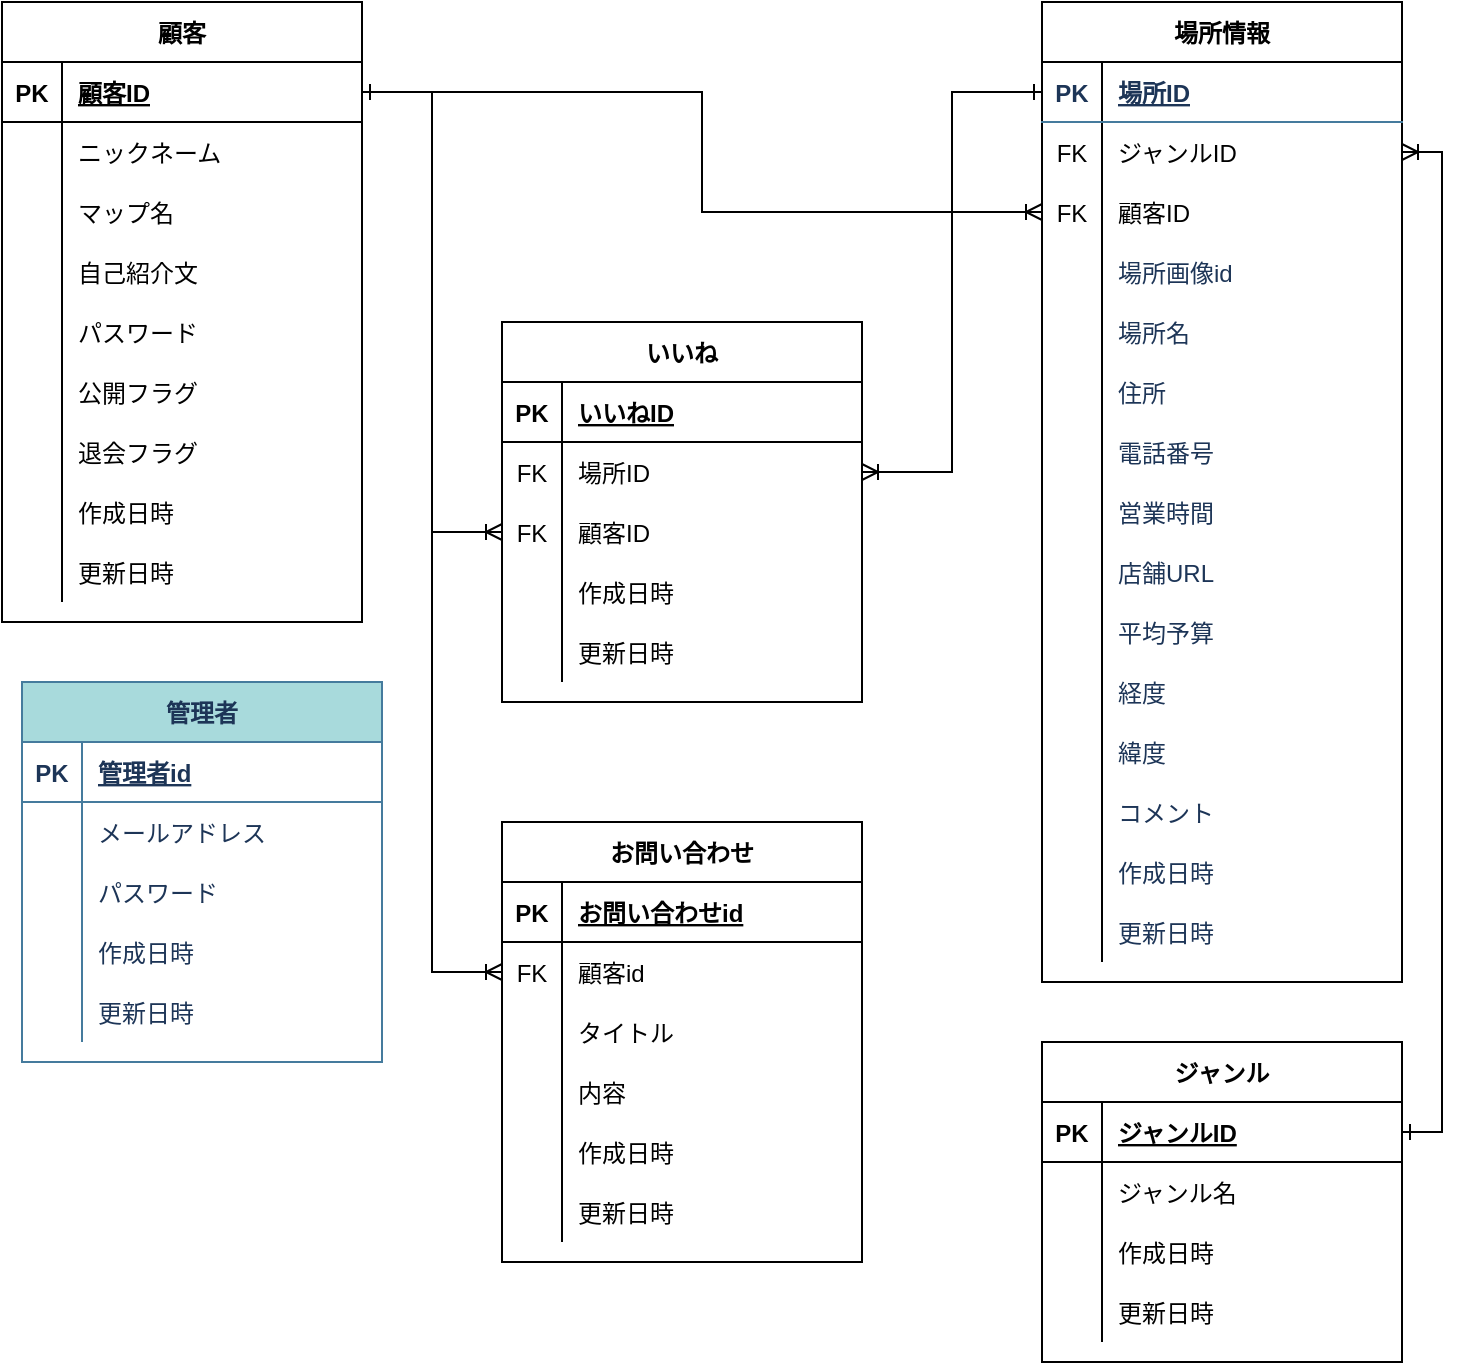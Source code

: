 <mxfile version="13.6.2" type="device"><diagram id="1zPCCFMymKIV2F6A0KqI" name="ER図"><mxGraphModel dx="414" dy="553" grid="1" gridSize="10" guides="1" tooltips="1" connect="1" arrows="1" fold="1" page="1" pageScale="1" pageWidth="827" pageHeight="1169" math="0" shadow="0"><root><mxCell id="0"/><mxCell id="1" parent="0"/><mxCell id="sgmSfWNUXglFnPPfxdc3-1" value="顧客" style="shape=table;startSize=30;container=1;collapsible=1;childLayout=tableLayout;fixedRows=1;rowLines=0;fontStyle=1;align=center;resizeLast=1;" parent="1" vertex="1"><mxGeometry x="40" y="40" width="180" height="310" as="geometry"/></mxCell><mxCell id="sgmSfWNUXglFnPPfxdc3-2" value="" style="shape=partialRectangle;collapsible=0;dropTarget=0;pointerEvents=0;fillColor=none;top=0;left=0;bottom=1;right=0;points=[[0,0.5],[1,0.5]];portConstraint=eastwest;" parent="sgmSfWNUXglFnPPfxdc3-1" vertex="1"><mxGeometry y="30" width="180" height="30" as="geometry"/></mxCell><mxCell id="sgmSfWNUXglFnPPfxdc3-3" value="PK" style="shape=partialRectangle;connectable=0;fillColor=none;top=0;left=0;bottom=0;right=0;fontStyle=1;overflow=hidden;" parent="sgmSfWNUXglFnPPfxdc3-2" vertex="1"><mxGeometry width="30" height="30" as="geometry"/></mxCell><mxCell id="sgmSfWNUXglFnPPfxdc3-4" value="顧客ID" style="shape=partialRectangle;connectable=0;fillColor=none;top=0;left=0;bottom=0;right=0;align=left;spacingLeft=6;fontStyle=5;overflow=hidden;" parent="sgmSfWNUXglFnPPfxdc3-2" vertex="1"><mxGeometry x="30" width="150" height="30" as="geometry"/></mxCell><mxCell id="sgmSfWNUXglFnPPfxdc3-5" value="" style="shape=partialRectangle;collapsible=0;dropTarget=0;pointerEvents=0;fillColor=none;top=0;left=0;bottom=0;right=0;points=[[0,0.5],[1,0.5]];portConstraint=eastwest;" parent="sgmSfWNUXglFnPPfxdc3-1" vertex="1"><mxGeometry y="60" width="180" height="30" as="geometry"/></mxCell><mxCell id="sgmSfWNUXglFnPPfxdc3-6" value="" style="shape=partialRectangle;connectable=0;fillColor=none;top=0;left=0;bottom=0;right=0;editable=1;overflow=hidden;" parent="sgmSfWNUXglFnPPfxdc3-5" vertex="1"><mxGeometry width="30" height="30" as="geometry"/></mxCell><mxCell id="sgmSfWNUXglFnPPfxdc3-7" value="ニックネーム" style="shape=partialRectangle;connectable=0;fillColor=none;top=0;left=0;bottom=0;right=0;align=left;spacingLeft=6;overflow=hidden;" parent="sgmSfWNUXglFnPPfxdc3-5" vertex="1"><mxGeometry x="30" width="150" height="30" as="geometry"/></mxCell><mxCell id="sgmSfWNUXglFnPPfxdc3-86" value="" style="shape=partialRectangle;collapsible=0;dropTarget=0;pointerEvents=0;fillColor=none;top=0;left=0;bottom=0;right=0;points=[[0,0.5],[1,0.5]];portConstraint=eastwest;" parent="sgmSfWNUXglFnPPfxdc3-1" vertex="1"><mxGeometry y="90" width="180" height="30" as="geometry"/></mxCell><mxCell id="sgmSfWNUXglFnPPfxdc3-87" value="" style="shape=partialRectangle;connectable=0;fillColor=none;top=0;left=0;bottom=0;right=0;editable=1;overflow=hidden;" parent="sgmSfWNUXglFnPPfxdc3-86" vertex="1"><mxGeometry width="30" height="30" as="geometry"/></mxCell><mxCell id="sgmSfWNUXglFnPPfxdc3-88" value="マップ名" style="shape=partialRectangle;connectable=0;fillColor=none;top=0;left=0;bottom=0;right=0;align=left;spacingLeft=6;overflow=hidden;" parent="sgmSfWNUXglFnPPfxdc3-86" vertex="1"><mxGeometry x="30" width="150" height="30" as="geometry"/></mxCell><mxCell id="aGpMATruonslq74yt1XR-1" value="" style="shape=partialRectangle;collapsible=0;dropTarget=0;pointerEvents=0;fillColor=none;top=0;left=0;bottom=0;right=0;points=[[0,0.5],[1,0.5]];portConstraint=eastwest;" vertex="1" parent="sgmSfWNUXglFnPPfxdc3-1"><mxGeometry y="120" width="180" height="30" as="geometry"/></mxCell><mxCell id="aGpMATruonslq74yt1XR-2" value="" style="shape=partialRectangle;connectable=0;fillColor=none;top=0;left=0;bottom=0;right=0;editable=1;overflow=hidden;" vertex="1" parent="aGpMATruonslq74yt1XR-1"><mxGeometry width="30" height="30" as="geometry"/></mxCell><mxCell id="aGpMATruonslq74yt1XR-3" value="自己紹介文" style="shape=partialRectangle;connectable=0;fillColor=none;top=0;left=0;bottom=0;right=0;align=left;spacingLeft=6;overflow=hidden;" vertex="1" parent="aGpMATruonslq74yt1XR-1"><mxGeometry x="30" width="150" height="30" as="geometry"/></mxCell><mxCell id="sgmSfWNUXglFnPPfxdc3-8" value="" style="shape=partialRectangle;collapsible=0;dropTarget=0;pointerEvents=0;fillColor=none;top=0;left=0;bottom=0;right=0;points=[[0,0.5],[1,0.5]];portConstraint=eastwest;" parent="sgmSfWNUXglFnPPfxdc3-1" vertex="1"><mxGeometry y="150" width="180" height="30" as="geometry"/></mxCell><mxCell id="sgmSfWNUXglFnPPfxdc3-9" value="" style="shape=partialRectangle;connectable=0;fillColor=none;top=0;left=0;bottom=0;right=0;editable=1;overflow=hidden;" parent="sgmSfWNUXglFnPPfxdc3-8" vertex="1"><mxGeometry width="30" height="30" as="geometry"/></mxCell><mxCell id="sgmSfWNUXglFnPPfxdc3-10" value="パスワード" style="shape=partialRectangle;connectable=0;fillColor=none;top=0;left=0;bottom=0;right=0;align=left;spacingLeft=6;overflow=hidden;" parent="sgmSfWNUXglFnPPfxdc3-8" vertex="1"><mxGeometry x="30" width="150" height="30" as="geometry"/></mxCell><mxCell id="sgmSfWNUXglFnPPfxdc3-136" value="" style="shape=partialRectangle;collapsible=0;dropTarget=0;pointerEvents=0;fillColor=none;top=0;left=0;bottom=0;right=0;points=[[0,0.5],[1,0.5]];portConstraint=eastwest;" parent="sgmSfWNUXglFnPPfxdc3-1" vertex="1"><mxGeometry y="180" width="180" height="30" as="geometry"/></mxCell><mxCell id="sgmSfWNUXglFnPPfxdc3-137" value="" style="shape=partialRectangle;connectable=0;fillColor=none;top=0;left=0;bottom=0;right=0;editable=1;overflow=hidden;" parent="sgmSfWNUXglFnPPfxdc3-136" vertex="1"><mxGeometry width="30" height="30" as="geometry"/></mxCell><mxCell id="sgmSfWNUXglFnPPfxdc3-138" value="公開フラグ" style="shape=partialRectangle;connectable=0;fillColor=none;top=0;left=0;bottom=0;right=0;align=left;spacingLeft=6;overflow=hidden;" parent="sgmSfWNUXglFnPPfxdc3-136" vertex="1"><mxGeometry x="30" width="150" height="30" as="geometry"/></mxCell><mxCell id="sgmSfWNUXglFnPPfxdc3-139" value="" style="shape=partialRectangle;collapsible=0;dropTarget=0;pointerEvents=0;fillColor=none;top=0;left=0;bottom=0;right=0;points=[[0,0.5],[1,0.5]];portConstraint=eastwest;" parent="sgmSfWNUXglFnPPfxdc3-1" vertex="1"><mxGeometry y="210" width="180" height="30" as="geometry"/></mxCell><mxCell id="sgmSfWNUXglFnPPfxdc3-140" value="" style="shape=partialRectangle;connectable=0;fillColor=none;top=0;left=0;bottom=0;right=0;editable=1;overflow=hidden;" parent="sgmSfWNUXglFnPPfxdc3-139" vertex="1"><mxGeometry width="30" height="30" as="geometry"/></mxCell><mxCell id="sgmSfWNUXglFnPPfxdc3-141" value="退会フラグ" style="shape=partialRectangle;connectable=0;fillColor=none;top=0;left=0;bottom=0;right=0;align=left;spacingLeft=6;overflow=hidden;" parent="sgmSfWNUXglFnPPfxdc3-139" vertex="1"><mxGeometry x="30" width="150" height="30" as="geometry"/></mxCell><mxCell id="sgmSfWNUXglFnPPfxdc3-11" value="" style="shape=partialRectangle;collapsible=0;dropTarget=0;pointerEvents=0;fillColor=none;top=0;left=0;bottom=0;right=0;points=[[0,0.5],[1,0.5]];portConstraint=eastwest;" parent="sgmSfWNUXglFnPPfxdc3-1" vertex="1"><mxGeometry y="240" width="180" height="30" as="geometry"/></mxCell><mxCell id="sgmSfWNUXglFnPPfxdc3-12" value="" style="shape=partialRectangle;connectable=0;fillColor=none;top=0;left=0;bottom=0;right=0;editable=1;overflow=hidden;" parent="sgmSfWNUXglFnPPfxdc3-11" vertex="1"><mxGeometry width="30" height="30" as="geometry"/></mxCell><mxCell id="sgmSfWNUXglFnPPfxdc3-13" value="作成日時" style="shape=partialRectangle;connectable=0;fillColor=none;top=0;left=0;bottom=0;right=0;align=left;spacingLeft=6;overflow=hidden;" parent="sgmSfWNUXglFnPPfxdc3-11" vertex="1"><mxGeometry x="30" width="150" height="30" as="geometry"/></mxCell><mxCell id="sgmSfWNUXglFnPPfxdc3-14" value="" style="shape=partialRectangle;collapsible=0;dropTarget=0;pointerEvents=0;fillColor=none;top=0;left=0;bottom=0;right=0;points=[[0,0.5],[1,0.5]];portConstraint=eastwest;" parent="sgmSfWNUXglFnPPfxdc3-1" vertex="1"><mxGeometry y="270" width="180" height="30" as="geometry"/></mxCell><mxCell id="sgmSfWNUXglFnPPfxdc3-15" value="" style="shape=partialRectangle;connectable=0;fillColor=none;top=0;left=0;bottom=0;right=0;editable=1;overflow=hidden;" parent="sgmSfWNUXglFnPPfxdc3-14" vertex="1"><mxGeometry width="30" height="30" as="geometry"/></mxCell><mxCell id="sgmSfWNUXglFnPPfxdc3-16" value="更新日時" style="shape=partialRectangle;connectable=0;fillColor=none;top=0;left=0;bottom=0;right=0;align=left;spacingLeft=6;overflow=hidden;" parent="sgmSfWNUXglFnPPfxdc3-14" vertex="1"><mxGeometry x="30" width="150" height="30" as="geometry"/></mxCell><mxCell id="sgmSfWNUXglFnPPfxdc3-30" value="場所情報" style="shape=table;startSize=30;container=1;collapsible=1;childLayout=tableLayout;fixedRows=1;rowLines=0;fontStyle=1;align=center;resizeLast=1;" parent="1" vertex="1"><mxGeometry x="560" y="40" width="180" height="490" as="geometry"/></mxCell><mxCell id="sgmSfWNUXglFnPPfxdc3-31" value="" style="shape=partialRectangle;collapsible=0;dropTarget=0;pointerEvents=0;fillColor=none;top=0;left=0;bottom=1;right=0;points=[[0,0.5],[1,0.5]];portConstraint=eastwest;strokeColor=#457B9D;fontColor=#1D3557;" parent="sgmSfWNUXglFnPPfxdc3-30" vertex="1"><mxGeometry y="30" width="180" height="30" as="geometry"/></mxCell><mxCell id="sgmSfWNUXglFnPPfxdc3-32" value="PK" style="shape=partialRectangle;connectable=0;fillColor=none;top=0;left=0;bottom=0;right=0;fontStyle=1;overflow=hidden;strokeColor=#457B9D;fontColor=#1D3557;" parent="sgmSfWNUXglFnPPfxdc3-31" vertex="1"><mxGeometry width="30" height="30" as="geometry"/></mxCell><mxCell id="sgmSfWNUXglFnPPfxdc3-33" value="場所ID" style="shape=partialRectangle;connectable=0;fillColor=none;top=0;left=0;bottom=0;right=0;align=left;spacingLeft=6;fontStyle=5;overflow=hidden;strokeColor=#457B9D;fontColor=#1D3557;" parent="sgmSfWNUXglFnPPfxdc3-31" vertex="1"><mxGeometry x="30" width="150" height="30" as="geometry"/></mxCell><mxCell id="sgmSfWNUXglFnPPfxdc3-34" value="" style="shape=partialRectangle;collapsible=0;dropTarget=0;pointerEvents=0;fillColor=none;top=0;left=0;bottom=0;right=0;points=[[0,0.5],[1,0.5]];portConstraint=eastwest;" parent="sgmSfWNUXglFnPPfxdc3-30" vertex="1"><mxGeometry y="60" width="180" height="30" as="geometry"/></mxCell><mxCell id="sgmSfWNUXglFnPPfxdc3-35" value="FK" style="shape=partialRectangle;connectable=0;fillColor=none;top=0;left=0;bottom=0;right=0;fontStyle=0;overflow=hidden;" parent="sgmSfWNUXglFnPPfxdc3-34" vertex="1"><mxGeometry width="30" height="30" as="geometry"/></mxCell><mxCell id="sgmSfWNUXglFnPPfxdc3-36" value="ジャンルID" style="shape=partialRectangle;connectable=0;fillColor=none;top=0;left=0;bottom=0;right=0;align=left;spacingLeft=6;fontStyle=0;overflow=hidden;" parent="sgmSfWNUXglFnPPfxdc3-34" vertex="1"><mxGeometry x="30" width="150" height="30" as="geometry"/></mxCell><mxCell id="sgmSfWNUXglFnPPfxdc3-89" value="" style="shape=partialRectangle;collapsible=0;dropTarget=0;pointerEvents=0;fillColor=none;top=0;left=0;bottom=0;right=0;points=[[0,0.5],[1,0.5]];portConstraint=eastwest;" parent="sgmSfWNUXglFnPPfxdc3-30" vertex="1"><mxGeometry y="90" width="180" height="30" as="geometry"/></mxCell><mxCell id="sgmSfWNUXglFnPPfxdc3-90" value="FK" style="shape=partialRectangle;connectable=0;fillColor=none;top=0;left=0;bottom=0;right=0;fontStyle=0;overflow=hidden;" parent="sgmSfWNUXglFnPPfxdc3-89" vertex="1"><mxGeometry width="30" height="30" as="geometry"/></mxCell><mxCell id="sgmSfWNUXglFnPPfxdc3-91" value="顧客ID" style="shape=partialRectangle;connectable=0;fillColor=none;top=0;left=0;bottom=0;right=0;align=left;spacingLeft=6;fontStyle=0;overflow=hidden;" parent="sgmSfWNUXglFnPPfxdc3-89" vertex="1"><mxGeometry x="30" width="150" height="30" as="geometry"/></mxCell><mxCell id="sgmSfWNUXglFnPPfxdc3-37" value="" style="shape=partialRectangle;collapsible=0;dropTarget=0;pointerEvents=0;fillColor=none;top=0;left=0;bottom=0;right=0;points=[[0,0.5],[1,0.5]];portConstraint=eastwest;strokeColor=#457B9D;fontColor=#1D3557;" parent="sgmSfWNUXglFnPPfxdc3-30" vertex="1"><mxGeometry y="120" width="180" height="30" as="geometry"/></mxCell><mxCell id="sgmSfWNUXglFnPPfxdc3-38" value="" style="shape=partialRectangle;connectable=0;fillColor=none;top=0;left=0;bottom=0;right=0;editable=1;overflow=hidden;strokeColor=#457B9D;fontColor=#1D3557;" parent="sgmSfWNUXglFnPPfxdc3-37" vertex="1"><mxGeometry width="30" height="30" as="geometry"/></mxCell><mxCell id="sgmSfWNUXglFnPPfxdc3-39" value="場所画像id" style="shape=partialRectangle;connectable=0;fillColor=none;top=0;left=0;bottom=0;right=0;align=left;spacingLeft=6;overflow=hidden;strokeColor=#457B9D;fontColor=#1D3557;" parent="sgmSfWNUXglFnPPfxdc3-37" vertex="1"><mxGeometry x="30" width="150" height="30" as="geometry"/></mxCell><mxCell id="sgmSfWNUXglFnPPfxdc3-40" value="" style="shape=partialRectangle;collapsible=0;dropTarget=0;pointerEvents=0;fillColor=none;top=0;left=0;bottom=0;right=0;points=[[0,0.5],[1,0.5]];portConstraint=eastwest;strokeColor=#457B9D;fontColor=#1D3557;" parent="sgmSfWNUXglFnPPfxdc3-30" vertex="1"><mxGeometry y="150" width="180" height="30" as="geometry"/></mxCell><mxCell id="sgmSfWNUXglFnPPfxdc3-41" value="" style="shape=partialRectangle;connectable=0;fillColor=none;top=0;left=0;bottom=0;right=0;editable=1;overflow=hidden;strokeColor=#457B9D;fontColor=#1D3557;" parent="sgmSfWNUXglFnPPfxdc3-40" vertex="1"><mxGeometry width="30" height="30" as="geometry"/></mxCell><mxCell id="sgmSfWNUXglFnPPfxdc3-42" value="場所名" style="shape=partialRectangle;connectable=0;fillColor=none;top=0;left=0;bottom=0;right=0;align=left;spacingLeft=6;overflow=hidden;strokeColor=#457B9D;fontColor=#1D3557;" parent="sgmSfWNUXglFnPPfxdc3-40" vertex="1"><mxGeometry x="30" width="150" height="30" as="geometry"/></mxCell><mxCell id="sgmSfWNUXglFnPPfxdc3-43" value="" style="shape=partialRectangle;collapsible=0;dropTarget=0;pointerEvents=0;fillColor=none;top=0;left=0;bottom=0;right=0;points=[[0,0.5],[1,0.5]];portConstraint=eastwest;strokeColor=#457B9D;fontColor=#1D3557;" parent="sgmSfWNUXglFnPPfxdc3-30" vertex="1"><mxGeometry y="180" width="180" height="30" as="geometry"/></mxCell><mxCell id="sgmSfWNUXglFnPPfxdc3-44" value="" style="shape=partialRectangle;connectable=0;fillColor=none;top=0;left=0;bottom=0;right=0;editable=1;overflow=hidden;strokeColor=#457B9D;fontColor=#1D3557;" parent="sgmSfWNUXglFnPPfxdc3-43" vertex="1"><mxGeometry width="30" height="30" as="geometry"/></mxCell><mxCell id="sgmSfWNUXglFnPPfxdc3-45" value="住所" style="shape=partialRectangle;connectable=0;fillColor=none;top=0;left=0;bottom=0;right=0;align=left;spacingLeft=6;overflow=hidden;strokeColor=#457B9D;fontColor=#1D3557;" parent="sgmSfWNUXglFnPPfxdc3-43" vertex="1"><mxGeometry x="30" width="150" height="30" as="geometry"/></mxCell><mxCell id="sgmSfWNUXglFnPPfxdc3-46" value="" style="shape=partialRectangle;collapsible=0;dropTarget=0;pointerEvents=0;fillColor=none;top=0;left=0;bottom=0;right=0;points=[[0,0.5],[1,0.5]];portConstraint=eastwest;strokeColor=#457B9D;fontColor=#1D3557;" parent="sgmSfWNUXglFnPPfxdc3-30" vertex="1"><mxGeometry y="210" width="180" height="30" as="geometry"/></mxCell><mxCell id="sgmSfWNUXglFnPPfxdc3-47" value="" style="shape=partialRectangle;connectable=0;fillColor=none;top=0;left=0;bottom=0;right=0;editable=1;overflow=hidden;strokeColor=#457B9D;fontColor=#1D3557;" parent="sgmSfWNUXglFnPPfxdc3-46" vertex="1"><mxGeometry width="30" height="30" as="geometry"/></mxCell><mxCell id="sgmSfWNUXglFnPPfxdc3-48" value="電話番号" style="shape=partialRectangle;connectable=0;fillColor=none;top=0;left=0;bottom=0;right=0;align=left;spacingLeft=6;overflow=hidden;strokeColor=#457B9D;fontColor=#1D3557;" parent="sgmSfWNUXglFnPPfxdc3-46" vertex="1"><mxGeometry x="30" width="150" height="30" as="geometry"/></mxCell><mxCell id="sgmSfWNUXglFnPPfxdc3-49" value="" style="shape=partialRectangle;collapsible=0;dropTarget=0;pointerEvents=0;fillColor=none;top=0;left=0;bottom=0;right=0;points=[[0,0.5],[1,0.5]];portConstraint=eastwest;strokeColor=#457B9D;fontColor=#1D3557;" parent="sgmSfWNUXglFnPPfxdc3-30" vertex="1"><mxGeometry y="240" width="180" height="30" as="geometry"/></mxCell><mxCell id="sgmSfWNUXglFnPPfxdc3-50" value="" style="shape=partialRectangle;connectable=0;fillColor=none;top=0;left=0;bottom=0;right=0;editable=1;overflow=hidden;strokeColor=#457B9D;fontColor=#1D3557;" parent="sgmSfWNUXglFnPPfxdc3-49" vertex="1"><mxGeometry width="30" height="30" as="geometry"/></mxCell><mxCell id="sgmSfWNUXglFnPPfxdc3-51" value="営業時間" style="shape=partialRectangle;connectable=0;fillColor=none;top=0;left=0;bottom=0;right=0;align=left;spacingLeft=6;overflow=hidden;strokeColor=#457B9D;fontColor=#1D3557;" parent="sgmSfWNUXglFnPPfxdc3-49" vertex="1"><mxGeometry x="30" width="150" height="30" as="geometry"/></mxCell><mxCell id="sgmSfWNUXglFnPPfxdc3-52" value="" style="shape=partialRectangle;collapsible=0;dropTarget=0;pointerEvents=0;fillColor=none;top=0;left=0;bottom=0;right=0;points=[[0,0.5],[1,0.5]];portConstraint=eastwest;strokeColor=#457B9D;fontColor=#1D3557;" parent="sgmSfWNUXglFnPPfxdc3-30" vertex="1"><mxGeometry y="270" width="180" height="30" as="geometry"/></mxCell><mxCell id="sgmSfWNUXglFnPPfxdc3-53" value="" style="shape=partialRectangle;connectable=0;fillColor=none;top=0;left=0;bottom=0;right=0;editable=1;overflow=hidden;strokeColor=#457B9D;fontColor=#1D3557;" parent="sgmSfWNUXglFnPPfxdc3-52" vertex="1"><mxGeometry width="30" height="30" as="geometry"/></mxCell><mxCell id="sgmSfWNUXglFnPPfxdc3-54" value="店舗URL" style="shape=partialRectangle;connectable=0;fillColor=none;top=0;left=0;bottom=0;right=0;align=left;spacingLeft=6;overflow=hidden;strokeColor=#457B9D;fontColor=#1D3557;" parent="sgmSfWNUXglFnPPfxdc3-52" vertex="1"><mxGeometry x="30" width="150" height="30" as="geometry"/></mxCell><mxCell id="sgmSfWNUXglFnPPfxdc3-55" value="" style="shape=partialRectangle;collapsible=0;dropTarget=0;pointerEvents=0;fillColor=none;top=0;left=0;bottom=0;right=0;points=[[0,0.5],[1,0.5]];portConstraint=eastwest;strokeColor=#457B9D;fontColor=#1D3557;" parent="sgmSfWNUXglFnPPfxdc3-30" vertex="1"><mxGeometry y="300" width="180" height="30" as="geometry"/></mxCell><mxCell id="sgmSfWNUXglFnPPfxdc3-56" value="" style="shape=partialRectangle;connectable=0;fillColor=none;top=0;left=0;bottom=0;right=0;editable=1;overflow=hidden;strokeColor=#457B9D;fontColor=#1D3557;" parent="sgmSfWNUXglFnPPfxdc3-55" vertex="1"><mxGeometry width="30" height="30" as="geometry"/></mxCell><mxCell id="sgmSfWNUXglFnPPfxdc3-57" value="平均予算" style="shape=partialRectangle;connectable=0;fillColor=none;top=0;left=0;bottom=0;right=0;align=left;spacingLeft=6;overflow=hidden;strokeColor=#457B9D;fontColor=#1D3557;" parent="sgmSfWNUXglFnPPfxdc3-55" vertex="1"><mxGeometry x="30" width="150" height="30" as="geometry"/></mxCell><mxCell id="sgmSfWNUXglFnPPfxdc3-58" value="" style="shape=partialRectangle;collapsible=0;dropTarget=0;pointerEvents=0;fillColor=none;top=0;left=0;bottom=0;right=0;points=[[0,0.5],[1,0.5]];portConstraint=eastwest;strokeColor=#457B9D;fontColor=#1D3557;" parent="sgmSfWNUXglFnPPfxdc3-30" vertex="1"><mxGeometry y="330" width="180" height="30" as="geometry"/></mxCell><mxCell id="sgmSfWNUXglFnPPfxdc3-59" value="" style="shape=partialRectangle;connectable=0;fillColor=none;top=0;left=0;bottom=0;right=0;editable=1;overflow=hidden;strokeColor=#457B9D;fontColor=#1D3557;" parent="sgmSfWNUXglFnPPfxdc3-58" vertex="1"><mxGeometry width="30" height="30" as="geometry"/></mxCell><mxCell id="sgmSfWNUXglFnPPfxdc3-60" value="経度" style="shape=partialRectangle;connectable=0;fillColor=none;top=0;left=0;bottom=0;right=0;align=left;spacingLeft=6;overflow=hidden;strokeColor=#457B9D;fontColor=#1D3557;" parent="sgmSfWNUXglFnPPfxdc3-58" vertex="1"><mxGeometry x="30" width="150" height="30" as="geometry"/></mxCell><mxCell id="sgmSfWNUXglFnPPfxdc3-61" value="" style="shape=partialRectangle;collapsible=0;dropTarget=0;pointerEvents=0;fillColor=none;top=0;left=0;bottom=0;right=0;points=[[0,0.5],[1,0.5]];portConstraint=eastwest;strokeColor=#457B9D;fontColor=#1D3557;" parent="sgmSfWNUXglFnPPfxdc3-30" vertex="1"><mxGeometry y="360" width="180" height="30" as="geometry"/></mxCell><mxCell id="sgmSfWNUXglFnPPfxdc3-62" value="" style="shape=partialRectangle;connectable=0;fillColor=none;top=0;left=0;bottom=0;right=0;editable=1;overflow=hidden;strokeColor=#457B9D;fontColor=#1D3557;" parent="sgmSfWNUXglFnPPfxdc3-61" vertex="1"><mxGeometry width="30" height="30" as="geometry"/></mxCell><mxCell id="sgmSfWNUXglFnPPfxdc3-63" value="緯度" style="shape=partialRectangle;connectable=0;fillColor=none;top=0;left=0;bottom=0;right=0;align=left;spacingLeft=6;overflow=hidden;strokeColor=#457B9D;fontColor=#1D3557;" parent="sgmSfWNUXglFnPPfxdc3-61" vertex="1"><mxGeometry x="30" width="150" height="30" as="geometry"/></mxCell><mxCell id="sgmSfWNUXglFnPPfxdc3-64" value="" style="shape=partialRectangle;collapsible=0;dropTarget=0;pointerEvents=0;fillColor=none;top=0;left=0;bottom=0;right=0;points=[[0,0.5],[1,0.5]];portConstraint=eastwest;strokeColor=#457B9D;fontColor=#1D3557;" parent="sgmSfWNUXglFnPPfxdc3-30" vertex="1"><mxGeometry y="390" width="180" height="30" as="geometry"/></mxCell><mxCell id="sgmSfWNUXglFnPPfxdc3-65" value="" style="shape=partialRectangle;connectable=0;fillColor=none;top=0;left=0;bottom=0;right=0;editable=1;overflow=hidden;strokeColor=#457B9D;fontColor=#1D3557;" parent="sgmSfWNUXglFnPPfxdc3-64" vertex="1"><mxGeometry width="30" height="30" as="geometry"/></mxCell><mxCell id="sgmSfWNUXglFnPPfxdc3-66" value="コメント" style="shape=partialRectangle;connectable=0;fillColor=none;top=0;left=0;bottom=0;right=0;align=left;spacingLeft=6;overflow=hidden;strokeColor=#457B9D;fontColor=#1D3557;" parent="sgmSfWNUXglFnPPfxdc3-64" vertex="1"><mxGeometry x="30" width="150" height="30" as="geometry"/></mxCell><mxCell id="sgmSfWNUXglFnPPfxdc3-67" value="" style="shape=partialRectangle;collapsible=0;dropTarget=0;pointerEvents=0;fillColor=none;top=0;left=0;bottom=0;right=0;points=[[0,0.5],[1,0.5]];portConstraint=eastwest;strokeColor=#457B9D;fontColor=#1D3557;" parent="sgmSfWNUXglFnPPfxdc3-30" vertex="1"><mxGeometry y="420" width="180" height="30" as="geometry"/></mxCell><mxCell id="sgmSfWNUXglFnPPfxdc3-68" value="" style="shape=partialRectangle;connectable=0;fillColor=none;top=0;left=0;bottom=0;right=0;editable=1;overflow=hidden;strokeColor=#457B9D;fontColor=#1D3557;" parent="sgmSfWNUXglFnPPfxdc3-67" vertex="1"><mxGeometry width="30" height="30" as="geometry"/></mxCell><mxCell id="sgmSfWNUXglFnPPfxdc3-69" value="作成日時" style="shape=partialRectangle;connectable=0;fillColor=none;top=0;left=0;bottom=0;right=0;align=left;spacingLeft=6;overflow=hidden;strokeColor=#457B9D;fontColor=#1D3557;" parent="sgmSfWNUXglFnPPfxdc3-67" vertex="1"><mxGeometry x="30" width="150" height="30" as="geometry"/></mxCell><mxCell id="sgmSfWNUXglFnPPfxdc3-70" value="" style="shape=partialRectangle;collapsible=0;dropTarget=0;pointerEvents=0;fillColor=none;top=0;left=0;bottom=0;right=0;points=[[0,0.5],[1,0.5]];portConstraint=eastwest;strokeColor=#457B9D;fontColor=#1D3557;" parent="sgmSfWNUXglFnPPfxdc3-30" vertex="1"><mxGeometry y="450" width="180" height="30" as="geometry"/></mxCell><mxCell id="sgmSfWNUXglFnPPfxdc3-71" value="" style="shape=partialRectangle;connectable=0;fillColor=none;top=0;left=0;bottom=0;right=0;editable=1;overflow=hidden;strokeColor=#457B9D;fontColor=#1D3557;" parent="sgmSfWNUXglFnPPfxdc3-70" vertex="1"><mxGeometry width="30" height="30" as="geometry"/></mxCell><mxCell id="sgmSfWNUXglFnPPfxdc3-72" value="更新日時" style="shape=partialRectangle;connectable=0;fillColor=none;top=0;left=0;bottom=0;right=0;align=left;spacingLeft=6;overflow=hidden;strokeColor=#457B9D;fontColor=#1D3557;" parent="sgmSfWNUXglFnPPfxdc3-70" vertex="1"><mxGeometry x="30" width="150" height="30" as="geometry"/></mxCell><mxCell id="sgmSfWNUXglFnPPfxdc3-73" value="ジャンル" style="shape=table;startSize=30;container=1;collapsible=1;childLayout=tableLayout;fixedRows=1;rowLines=0;fontStyle=1;align=center;resizeLast=1;" parent="1" vertex="1"><mxGeometry x="560" y="560" width="180" height="160" as="geometry"/></mxCell><mxCell id="sgmSfWNUXglFnPPfxdc3-74" value="" style="shape=partialRectangle;collapsible=0;dropTarget=0;pointerEvents=0;fillColor=none;top=0;left=0;bottom=1;right=0;points=[[0,0.5],[1,0.5]];portConstraint=eastwest;" parent="sgmSfWNUXglFnPPfxdc3-73" vertex="1"><mxGeometry y="30" width="180" height="30" as="geometry"/></mxCell><mxCell id="sgmSfWNUXglFnPPfxdc3-75" value="PK" style="shape=partialRectangle;connectable=0;fillColor=none;top=0;left=0;bottom=0;right=0;fontStyle=1;overflow=hidden;" parent="sgmSfWNUXglFnPPfxdc3-74" vertex="1"><mxGeometry width="30" height="30" as="geometry"/></mxCell><mxCell id="sgmSfWNUXglFnPPfxdc3-76" value="ジャンルID" style="shape=partialRectangle;connectable=0;fillColor=none;top=0;left=0;bottom=0;right=0;align=left;spacingLeft=6;fontStyle=5;overflow=hidden;" parent="sgmSfWNUXglFnPPfxdc3-74" vertex="1"><mxGeometry x="30" width="150" height="30" as="geometry"/></mxCell><mxCell id="sgmSfWNUXglFnPPfxdc3-77" value="" style="shape=partialRectangle;collapsible=0;dropTarget=0;pointerEvents=0;fillColor=none;top=0;left=0;bottom=0;right=0;points=[[0,0.5],[1,0.5]];portConstraint=eastwest;" parent="sgmSfWNUXglFnPPfxdc3-73" vertex="1"><mxGeometry y="60" width="180" height="30" as="geometry"/></mxCell><mxCell id="sgmSfWNUXglFnPPfxdc3-78" value="" style="shape=partialRectangle;connectable=0;fillColor=none;top=0;left=0;bottom=0;right=0;editable=1;overflow=hidden;" parent="sgmSfWNUXglFnPPfxdc3-77" vertex="1"><mxGeometry width="30" height="30" as="geometry"/></mxCell><mxCell id="sgmSfWNUXglFnPPfxdc3-79" value="ジャンル名" style="shape=partialRectangle;connectable=0;fillColor=none;top=0;left=0;bottom=0;right=0;align=left;spacingLeft=6;overflow=hidden;" parent="sgmSfWNUXglFnPPfxdc3-77" vertex="1"><mxGeometry x="30" width="150" height="30" as="geometry"/></mxCell><mxCell id="sgmSfWNUXglFnPPfxdc3-80" value="" style="shape=partialRectangle;collapsible=0;dropTarget=0;pointerEvents=0;fillColor=none;top=0;left=0;bottom=0;right=0;points=[[0,0.5],[1,0.5]];portConstraint=eastwest;" parent="sgmSfWNUXglFnPPfxdc3-73" vertex="1"><mxGeometry y="90" width="180" height="30" as="geometry"/></mxCell><mxCell id="sgmSfWNUXglFnPPfxdc3-81" value="" style="shape=partialRectangle;connectable=0;fillColor=none;top=0;left=0;bottom=0;right=0;editable=1;overflow=hidden;" parent="sgmSfWNUXglFnPPfxdc3-80" vertex="1"><mxGeometry width="30" height="30" as="geometry"/></mxCell><mxCell id="sgmSfWNUXglFnPPfxdc3-82" value="作成日時" style="shape=partialRectangle;connectable=0;fillColor=none;top=0;left=0;bottom=0;right=0;align=left;spacingLeft=6;overflow=hidden;" parent="sgmSfWNUXglFnPPfxdc3-80" vertex="1"><mxGeometry x="30" width="150" height="30" as="geometry"/></mxCell><mxCell id="sgmSfWNUXglFnPPfxdc3-83" value="" style="shape=partialRectangle;collapsible=0;dropTarget=0;pointerEvents=0;fillColor=none;top=0;left=0;bottom=0;right=0;points=[[0,0.5],[1,0.5]];portConstraint=eastwest;" parent="sgmSfWNUXglFnPPfxdc3-73" vertex="1"><mxGeometry y="120" width="180" height="30" as="geometry"/></mxCell><mxCell id="sgmSfWNUXglFnPPfxdc3-84" value="" style="shape=partialRectangle;connectable=0;fillColor=none;top=0;left=0;bottom=0;right=0;editable=1;overflow=hidden;" parent="sgmSfWNUXglFnPPfxdc3-83" vertex="1"><mxGeometry width="30" height="30" as="geometry"/></mxCell><mxCell id="sgmSfWNUXglFnPPfxdc3-85" value="更新日時" style="shape=partialRectangle;connectable=0;fillColor=none;top=0;left=0;bottom=0;right=0;align=left;spacingLeft=6;overflow=hidden;" parent="sgmSfWNUXglFnPPfxdc3-83" vertex="1"><mxGeometry x="30" width="150" height="30" as="geometry"/></mxCell><mxCell id="sgmSfWNUXglFnPPfxdc3-92" style="edgeStyle=orthogonalEdgeStyle;rounded=0;orthogonalLoop=1;jettySize=auto;html=1;entryX=0;entryY=0.5;entryDx=0;entryDy=0;endArrow=ERoneToMany;endFill=0;startArrow=ERone;startFill=0;" parent="1" source="sgmSfWNUXglFnPPfxdc3-2" target="sgmSfWNUXglFnPPfxdc3-89" edge="1"><mxGeometry relative="1" as="geometry"/></mxCell><mxCell id="sgmSfWNUXglFnPPfxdc3-94" style="edgeStyle=orthogonalEdgeStyle;rounded=0;orthogonalLoop=1;jettySize=auto;html=1;entryX=1;entryY=0.5;entryDx=0;entryDy=0;startArrow=ERone;startFill=0;endArrow=ERoneToMany;endFill=0;" parent="1" source="sgmSfWNUXglFnPPfxdc3-74" target="sgmSfWNUXglFnPPfxdc3-34" edge="1"><mxGeometry relative="1" as="geometry"><Array as="points"><mxPoint x="760" y="605"/><mxPoint x="760" y="115"/></Array></mxGeometry></mxCell><mxCell id="sgmSfWNUXglFnPPfxdc3-111" style="edgeStyle=orthogonalEdgeStyle;rounded=0;orthogonalLoop=1;jettySize=auto;html=1;entryX=0;entryY=0.5;entryDx=0;entryDy=0;startArrow=ERone;startFill=0;endArrow=ERoneToMany;endFill=0;" parent="1" source="sgmSfWNUXglFnPPfxdc3-2" target="sgmSfWNUXglFnPPfxdc3-102" edge="1"><mxGeometry relative="1" as="geometry"/></mxCell><mxCell id="sgmSfWNUXglFnPPfxdc3-112" style="edgeStyle=orthogonalEdgeStyle;rounded=0;orthogonalLoop=1;jettySize=auto;html=1;entryX=1;entryY=0.5;entryDx=0;entryDy=0;startArrow=ERone;startFill=0;endArrow=ERoneToMany;endFill=0;" parent="1" source="sgmSfWNUXglFnPPfxdc3-31" target="sgmSfWNUXglFnPPfxdc3-99" edge="1"><mxGeometry relative="1" as="geometry"/></mxCell><mxCell id="FMfYjpG-OhHD2CMDCBoJ-1" value="管理者" style="shape=table;startSize=30;container=1;collapsible=1;childLayout=tableLayout;fixedRows=1;rowLines=0;fontStyle=1;align=center;resizeLast=1;fillColor=#A8DADC;strokeColor=#457B9D;fontColor=#1D3557;" parent="1" vertex="1"><mxGeometry x="50" y="380" width="180" height="190" as="geometry"/></mxCell><mxCell id="FMfYjpG-OhHD2CMDCBoJ-2" value="" style="shape=partialRectangle;collapsible=0;dropTarget=0;pointerEvents=0;fillColor=none;top=0;left=0;bottom=1;right=0;points=[[0,0.5],[1,0.5]];portConstraint=eastwest;strokeColor=#457B9D;fontColor=#1D3557;" parent="FMfYjpG-OhHD2CMDCBoJ-1" vertex="1"><mxGeometry y="30" width="180" height="30" as="geometry"/></mxCell><mxCell id="FMfYjpG-OhHD2CMDCBoJ-3" value="PK" style="shape=partialRectangle;connectable=0;fillColor=none;top=0;left=0;bottom=0;right=0;fontStyle=1;overflow=hidden;strokeColor=#457B9D;fontColor=#1D3557;" parent="FMfYjpG-OhHD2CMDCBoJ-2" vertex="1"><mxGeometry width="30" height="30" as="geometry"/></mxCell><mxCell id="FMfYjpG-OhHD2CMDCBoJ-4" value="管理者id" style="shape=partialRectangle;connectable=0;fillColor=none;top=0;left=0;bottom=0;right=0;align=left;spacingLeft=6;fontStyle=5;overflow=hidden;strokeColor=#457B9D;fontColor=#1D3557;" parent="FMfYjpG-OhHD2CMDCBoJ-2" vertex="1"><mxGeometry x="30" width="150" height="30" as="geometry"/></mxCell><mxCell id="FMfYjpG-OhHD2CMDCBoJ-5" value="" style="shape=partialRectangle;collapsible=0;dropTarget=0;pointerEvents=0;fillColor=none;top=0;left=0;bottom=0;right=0;points=[[0,0.5],[1,0.5]];portConstraint=eastwest;strokeColor=#457B9D;fontColor=#1D3557;" parent="FMfYjpG-OhHD2CMDCBoJ-1" vertex="1"><mxGeometry y="60" width="180" height="30" as="geometry"/></mxCell><mxCell id="FMfYjpG-OhHD2CMDCBoJ-6" value="" style="shape=partialRectangle;connectable=0;fillColor=none;top=0;left=0;bottom=0;right=0;editable=1;overflow=hidden;strokeColor=#457B9D;fontColor=#1D3557;" parent="FMfYjpG-OhHD2CMDCBoJ-5" vertex="1"><mxGeometry width="30" height="30" as="geometry"/></mxCell><mxCell id="FMfYjpG-OhHD2CMDCBoJ-7" value="メールアドレス" style="shape=partialRectangle;connectable=0;fillColor=none;top=0;left=0;bottom=0;right=0;align=left;spacingLeft=6;overflow=hidden;strokeColor=#457B9D;fontColor=#1D3557;" parent="FMfYjpG-OhHD2CMDCBoJ-5" vertex="1"><mxGeometry x="30" width="150" height="30" as="geometry"/></mxCell><mxCell id="FMfYjpG-OhHD2CMDCBoJ-8" value="" style="shape=partialRectangle;collapsible=0;dropTarget=0;pointerEvents=0;fillColor=none;top=0;left=0;bottom=0;right=0;points=[[0,0.5],[1,0.5]];portConstraint=eastwest;strokeColor=#457B9D;fontColor=#1D3557;" parent="FMfYjpG-OhHD2CMDCBoJ-1" vertex="1"><mxGeometry y="90" width="180" height="30" as="geometry"/></mxCell><mxCell id="FMfYjpG-OhHD2CMDCBoJ-9" value="" style="shape=partialRectangle;connectable=0;fillColor=none;top=0;left=0;bottom=0;right=0;editable=1;overflow=hidden;strokeColor=#457B9D;fontColor=#1D3557;" parent="FMfYjpG-OhHD2CMDCBoJ-8" vertex="1"><mxGeometry width="30" height="30" as="geometry"/></mxCell><mxCell id="FMfYjpG-OhHD2CMDCBoJ-10" value="パスワード" style="shape=partialRectangle;connectable=0;fillColor=none;top=0;left=0;bottom=0;right=0;align=left;spacingLeft=6;overflow=hidden;strokeColor=#457B9D;fontColor=#1D3557;" parent="FMfYjpG-OhHD2CMDCBoJ-8" vertex="1"><mxGeometry x="30" width="150" height="30" as="geometry"/></mxCell><mxCell id="FMfYjpG-OhHD2CMDCBoJ-11" value="" style="shape=partialRectangle;collapsible=0;dropTarget=0;pointerEvents=0;fillColor=none;top=0;left=0;bottom=0;right=0;points=[[0,0.5],[1,0.5]];portConstraint=eastwest;strokeColor=#457B9D;fontColor=#1D3557;" parent="FMfYjpG-OhHD2CMDCBoJ-1" vertex="1"><mxGeometry y="120" width="180" height="30" as="geometry"/></mxCell><mxCell id="FMfYjpG-OhHD2CMDCBoJ-12" value="" style="shape=partialRectangle;connectable=0;fillColor=none;top=0;left=0;bottom=0;right=0;editable=1;overflow=hidden;strokeColor=#457B9D;fontColor=#1D3557;" parent="FMfYjpG-OhHD2CMDCBoJ-11" vertex="1"><mxGeometry width="30" height="30" as="geometry"/></mxCell><mxCell id="FMfYjpG-OhHD2CMDCBoJ-13" value="作成日時" style="shape=partialRectangle;connectable=0;fillColor=none;top=0;left=0;bottom=0;right=0;align=left;spacingLeft=6;overflow=hidden;strokeColor=#457B9D;fontColor=#1D3557;" parent="FMfYjpG-OhHD2CMDCBoJ-11" vertex="1"><mxGeometry x="30" width="150" height="30" as="geometry"/></mxCell><mxCell id="FMfYjpG-OhHD2CMDCBoJ-14" value="" style="shape=partialRectangle;collapsible=0;dropTarget=0;pointerEvents=0;fillColor=none;top=0;left=0;bottom=0;right=0;points=[[0,0.5],[1,0.5]];portConstraint=eastwest;strokeColor=#457B9D;fontColor=#1D3557;" parent="FMfYjpG-OhHD2CMDCBoJ-1" vertex="1"><mxGeometry y="150" width="180" height="30" as="geometry"/></mxCell><mxCell id="FMfYjpG-OhHD2CMDCBoJ-15" value="" style="shape=partialRectangle;connectable=0;fillColor=none;top=0;left=0;bottom=0;right=0;editable=1;overflow=hidden;strokeColor=#457B9D;fontColor=#1D3557;" parent="FMfYjpG-OhHD2CMDCBoJ-14" vertex="1"><mxGeometry width="30" height="30" as="geometry"/></mxCell><mxCell id="FMfYjpG-OhHD2CMDCBoJ-16" value="更新日時" style="shape=partialRectangle;connectable=0;fillColor=none;top=0;left=0;bottom=0;right=0;align=left;spacingLeft=6;overflow=hidden;strokeColor=#457B9D;fontColor=#1D3557;" parent="FMfYjpG-OhHD2CMDCBoJ-14" vertex="1"><mxGeometry x="30" width="150" height="30" as="geometry"/></mxCell><mxCell id="sgmSfWNUXglFnPPfxdc3-95" value="いいね" style="shape=table;startSize=30;container=1;collapsible=1;childLayout=tableLayout;fixedRows=1;rowLines=0;fontStyle=1;align=center;resizeLast=1;" parent="1" vertex="1"><mxGeometry x="290" y="200" width="180" height="190" as="geometry"/></mxCell><mxCell id="sgmSfWNUXglFnPPfxdc3-96" value="" style="shape=partialRectangle;collapsible=0;dropTarget=0;pointerEvents=0;fillColor=none;top=0;left=0;bottom=1;right=0;points=[[0,0.5],[1,0.5]];portConstraint=eastwest;" parent="sgmSfWNUXglFnPPfxdc3-95" vertex="1"><mxGeometry y="30" width="180" height="30" as="geometry"/></mxCell><mxCell id="sgmSfWNUXglFnPPfxdc3-97" value="PK" style="shape=partialRectangle;connectable=0;fillColor=none;top=0;left=0;bottom=0;right=0;fontStyle=1;overflow=hidden;" parent="sgmSfWNUXglFnPPfxdc3-96" vertex="1"><mxGeometry width="30" height="30" as="geometry"/></mxCell><mxCell id="sgmSfWNUXglFnPPfxdc3-98" value="いいねID" style="shape=partialRectangle;connectable=0;fillColor=none;top=0;left=0;bottom=0;right=0;align=left;spacingLeft=6;fontStyle=5;overflow=hidden;" parent="sgmSfWNUXglFnPPfxdc3-96" vertex="1"><mxGeometry x="30" width="150" height="30" as="geometry"/></mxCell><mxCell id="sgmSfWNUXglFnPPfxdc3-99" value="" style="shape=partialRectangle;collapsible=0;dropTarget=0;pointerEvents=0;fillColor=none;top=0;left=0;bottom=0;right=0;points=[[0,0.5],[1,0.5]];portConstraint=eastwest;" parent="sgmSfWNUXglFnPPfxdc3-95" vertex="1"><mxGeometry y="60" width="180" height="30" as="geometry"/></mxCell><mxCell id="sgmSfWNUXglFnPPfxdc3-100" value="FK" style="shape=partialRectangle;connectable=0;fillColor=none;top=0;left=0;bottom=0;right=0;fontStyle=0;overflow=hidden;" parent="sgmSfWNUXglFnPPfxdc3-99" vertex="1"><mxGeometry width="30" height="30" as="geometry"/></mxCell><mxCell id="sgmSfWNUXglFnPPfxdc3-101" value="場所ID" style="shape=partialRectangle;connectable=0;fillColor=none;top=0;left=0;bottom=0;right=0;align=left;spacingLeft=6;fontStyle=0;overflow=hidden;" parent="sgmSfWNUXglFnPPfxdc3-99" vertex="1"><mxGeometry x="30" width="150" height="30" as="geometry"/></mxCell><mxCell id="sgmSfWNUXglFnPPfxdc3-102" value="" style="shape=partialRectangle;collapsible=0;dropTarget=0;pointerEvents=0;fillColor=none;top=0;left=0;bottom=0;right=0;points=[[0,0.5],[1,0.5]];portConstraint=eastwest;" parent="sgmSfWNUXglFnPPfxdc3-95" vertex="1"><mxGeometry y="90" width="180" height="30" as="geometry"/></mxCell><mxCell id="sgmSfWNUXglFnPPfxdc3-103" value="FK" style="shape=partialRectangle;connectable=0;fillColor=none;top=0;left=0;bottom=0;right=0;fontStyle=0;overflow=hidden;" parent="sgmSfWNUXglFnPPfxdc3-102" vertex="1"><mxGeometry width="30" height="30" as="geometry"/></mxCell><mxCell id="sgmSfWNUXglFnPPfxdc3-104" value="顧客ID" style="shape=partialRectangle;connectable=0;fillColor=none;top=0;left=0;bottom=0;right=0;align=left;spacingLeft=6;fontStyle=0;overflow=hidden;" parent="sgmSfWNUXglFnPPfxdc3-102" vertex="1"><mxGeometry x="30" width="150" height="30" as="geometry"/></mxCell><mxCell id="sgmSfWNUXglFnPPfxdc3-105" value="" style="shape=partialRectangle;collapsible=0;dropTarget=0;pointerEvents=0;fillColor=none;top=0;left=0;bottom=0;right=0;points=[[0,0.5],[1,0.5]];portConstraint=eastwest;" parent="sgmSfWNUXglFnPPfxdc3-95" vertex="1"><mxGeometry y="120" width="180" height="30" as="geometry"/></mxCell><mxCell id="sgmSfWNUXglFnPPfxdc3-106" value="" style="shape=partialRectangle;connectable=0;fillColor=none;top=0;left=0;bottom=0;right=0;editable=1;overflow=hidden;" parent="sgmSfWNUXglFnPPfxdc3-105" vertex="1"><mxGeometry width="30" height="30" as="geometry"/></mxCell><mxCell id="sgmSfWNUXglFnPPfxdc3-107" value="作成日時" style="shape=partialRectangle;connectable=0;fillColor=none;top=0;left=0;bottom=0;right=0;align=left;spacingLeft=6;overflow=hidden;" parent="sgmSfWNUXglFnPPfxdc3-105" vertex="1"><mxGeometry x="30" width="150" height="30" as="geometry"/></mxCell><mxCell id="sgmSfWNUXglFnPPfxdc3-108" value="" style="shape=partialRectangle;collapsible=0;dropTarget=0;pointerEvents=0;fillColor=none;top=0;left=0;bottom=0;right=0;points=[[0,0.5],[1,0.5]];portConstraint=eastwest;" parent="sgmSfWNUXglFnPPfxdc3-95" vertex="1"><mxGeometry y="150" width="180" height="30" as="geometry"/></mxCell><mxCell id="sgmSfWNUXglFnPPfxdc3-109" value="" style="shape=partialRectangle;connectable=0;fillColor=none;top=0;left=0;bottom=0;right=0;editable=1;overflow=hidden;" parent="sgmSfWNUXglFnPPfxdc3-108" vertex="1"><mxGeometry width="30" height="30" as="geometry"/></mxCell><mxCell id="sgmSfWNUXglFnPPfxdc3-110" value="更新日時" style="shape=partialRectangle;connectable=0;fillColor=none;top=0;left=0;bottom=0;right=0;align=left;spacingLeft=6;overflow=hidden;" parent="sgmSfWNUXglFnPPfxdc3-108" vertex="1"><mxGeometry x="30" width="150" height="30" as="geometry"/></mxCell><mxCell id="cfThImF29v57FlHnLPVj-1" value="お問い合わせ" style="shape=table;startSize=30;container=1;collapsible=1;childLayout=tableLayout;fixedRows=1;rowLines=0;fontStyle=1;align=center;resizeLast=1;rounded=0;sketch=0;" parent="1" vertex="1"><mxGeometry x="290" y="450" width="180" height="220" as="geometry"/></mxCell><mxCell id="cfThImF29v57FlHnLPVj-2" value="" style="shape=partialRectangle;collapsible=0;dropTarget=0;pointerEvents=0;fillColor=none;top=0;left=0;bottom=1;right=0;points=[[0,0.5],[1,0.5]];portConstraint=eastwest;" parent="cfThImF29v57FlHnLPVj-1" vertex="1"><mxGeometry y="30" width="180" height="30" as="geometry"/></mxCell><mxCell id="cfThImF29v57FlHnLPVj-3" value="PK" style="shape=partialRectangle;connectable=0;fillColor=none;top=0;left=0;bottom=0;right=0;fontStyle=1;overflow=hidden;" parent="cfThImF29v57FlHnLPVj-2" vertex="1"><mxGeometry width="30" height="30" as="geometry"/></mxCell><mxCell id="cfThImF29v57FlHnLPVj-4" value="お問い合わせid" style="shape=partialRectangle;connectable=0;fillColor=none;top=0;left=0;bottom=0;right=0;align=left;spacingLeft=6;fontStyle=5;overflow=hidden;" parent="cfThImF29v57FlHnLPVj-2" vertex="1"><mxGeometry x="30" width="150" height="30" as="geometry"/></mxCell><mxCell id="cfThImF29v57FlHnLPVj-5" value="" style="shape=partialRectangle;collapsible=0;dropTarget=0;pointerEvents=0;fillColor=none;top=0;left=0;bottom=0;right=0;points=[[0,0.5],[1,0.5]];portConstraint=eastwest;rounded=0;sketch=0;strokeColor=#457B9D;fontColor=#1D3557;" parent="cfThImF29v57FlHnLPVj-1" vertex="1"><mxGeometry y="60" width="180" height="30" as="geometry"/></mxCell><mxCell id="cfThImF29v57FlHnLPVj-6" value="FK" style="shape=partialRectangle;connectable=0;fillColor=none;top=0;left=0;bottom=0;right=0;fontStyle=0;overflow=hidden;" parent="cfThImF29v57FlHnLPVj-5" vertex="1"><mxGeometry width="30" height="30" as="geometry"/></mxCell><mxCell id="cfThImF29v57FlHnLPVj-7" value="顧客id" style="shape=partialRectangle;connectable=0;fillColor=none;top=0;left=0;bottom=0;right=0;align=left;spacingLeft=6;fontStyle=0;overflow=hidden;" parent="cfThImF29v57FlHnLPVj-5" vertex="1"><mxGeometry x="30" width="150" height="30" as="geometry"/></mxCell><mxCell id="cfThImF29v57FlHnLPVj-8" value="" style="shape=partialRectangle;collapsible=0;dropTarget=0;pointerEvents=0;fillColor=none;top=0;left=0;bottom=0;right=0;points=[[0,0.5],[1,0.5]];portConstraint=eastwest;" parent="cfThImF29v57FlHnLPVj-1" vertex="1"><mxGeometry y="90" width="180" height="30" as="geometry"/></mxCell><mxCell id="cfThImF29v57FlHnLPVj-9" value="" style="shape=partialRectangle;connectable=0;fillColor=none;top=0;left=0;bottom=0;right=0;editable=1;overflow=hidden;" parent="cfThImF29v57FlHnLPVj-8" vertex="1"><mxGeometry width="30" height="30" as="geometry"/></mxCell><mxCell id="cfThImF29v57FlHnLPVj-10" value="タイトル" style="shape=partialRectangle;connectable=0;fillColor=none;top=0;left=0;bottom=0;right=0;align=left;spacingLeft=6;overflow=hidden;" parent="cfThImF29v57FlHnLPVj-8" vertex="1"><mxGeometry x="30" width="150" height="30" as="geometry"/></mxCell><mxCell id="cfThImF29v57FlHnLPVj-11" value="" style="shape=partialRectangle;collapsible=0;dropTarget=0;pointerEvents=0;fillColor=none;top=0;left=0;bottom=0;right=0;points=[[0,0.5],[1,0.5]];portConstraint=eastwest;" parent="cfThImF29v57FlHnLPVj-1" vertex="1"><mxGeometry y="120" width="180" height="30" as="geometry"/></mxCell><mxCell id="cfThImF29v57FlHnLPVj-12" value="" style="shape=partialRectangle;connectable=0;fillColor=none;top=0;left=0;bottom=0;right=0;editable=1;overflow=hidden;" parent="cfThImF29v57FlHnLPVj-11" vertex="1"><mxGeometry width="30" height="30" as="geometry"/></mxCell><mxCell id="cfThImF29v57FlHnLPVj-13" value="内容" style="shape=partialRectangle;connectable=0;fillColor=none;top=0;left=0;bottom=0;right=0;align=left;spacingLeft=6;overflow=hidden;" parent="cfThImF29v57FlHnLPVj-11" vertex="1"><mxGeometry x="30" width="150" height="30" as="geometry"/></mxCell><mxCell id="cfThImF29v57FlHnLPVj-14" value="" style="shape=partialRectangle;collapsible=0;dropTarget=0;pointerEvents=0;fillColor=none;top=0;left=0;bottom=0;right=0;points=[[0,0.5],[1,0.5]];portConstraint=eastwest;" parent="cfThImF29v57FlHnLPVj-1" vertex="1"><mxGeometry y="150" width="180" height="30" as="geometry"/></mxCell><mxCell id="cfThImF29v57FlHnLPVj-15" value="" style="shape=partialRectangle;connectable=0;fillColor=none;top=0;left=0;bottom=0;right=0;editable=1;overflow=hidden;" parent="cfThImF29v57FlHnLPVj-14" vertex="1"><mxGeometry width="30" height="30" as="geometry"/></mxCell><mxCell id="cfThImF29v57FlHnLPVj-16" value="作成日時" style="shape=partialRectangle;connectable=0;fillColor=none;top=0;left=0;bottom=0;right=0;align=left;spacingLeft=6;overflow=hidden;" parent="cfThImF29v57FlHnLPVj-14" vertex="1"><mxGeometry x="30" width="150" height="30" as="geometry"/></mxCell><mxCell id="cfThImF29v57FlHnLPVj-17" value="" style="shape=partialRectangle;collapsible=0;dropTarget=0;pointerEvents=0;fillColor=none;top=0;left=0;bottom=0;right=0;points=[[0,0.5],[1,0.5]];portConstraint=eastwest;" parent="cfThImF29v57FlHnLPVj-1" vertex="1"><mxGeometry y="180" width="180" height="30" as="geometry"/></mxCell><mxCell id="cfThImF29v57FlHnLPVj-18" value="" style="shape=partialRectangle;connectable=0;fillColor=none;top=0;left=0;bottom=0;right=0;editable=1;overflow=hidden;" parent="cfThImF29v57FlHnLPVj-17" vertex="1"><mxGeometry width="30" height="30" as="geometry"/></mxCell><mxCell id="cfThImF29v57FlHnLPVj-19" value="更新日時" style="shape=partialRectangle;connectable=0;fillColor=none;top=0;left=0;bottom=0;right=0;align=left;spacingLeft=6;overflow=hidden;" parent="cfThImF29v57FlHnLPVj-17" vertex="1"><mxGeometry x="30" width="150" height="30" as="geometry"/></mxCell><mxCell id="cfThImF29v57FlHnLPVj-20" style="edgeStyle=orthogonalEdgeStyle;rounded=0;orthogonalLoop=1;jettySize=auto;html=1;entryX=0;entryY=0.5;entryDx=0;entryDy=0;startArrow=ERone;startFill=0;endArrow=ERoneToMany;endFill=0;" parent="1" source="sgmSfWNUXglFnPPfxdc3-2" target="cfThImF29v57FlHnLPVj-5" edge="1"><mxGeometry relative="1" as="geometry"/></mxCell></root></mxGraphModel></diagram></mxfile>